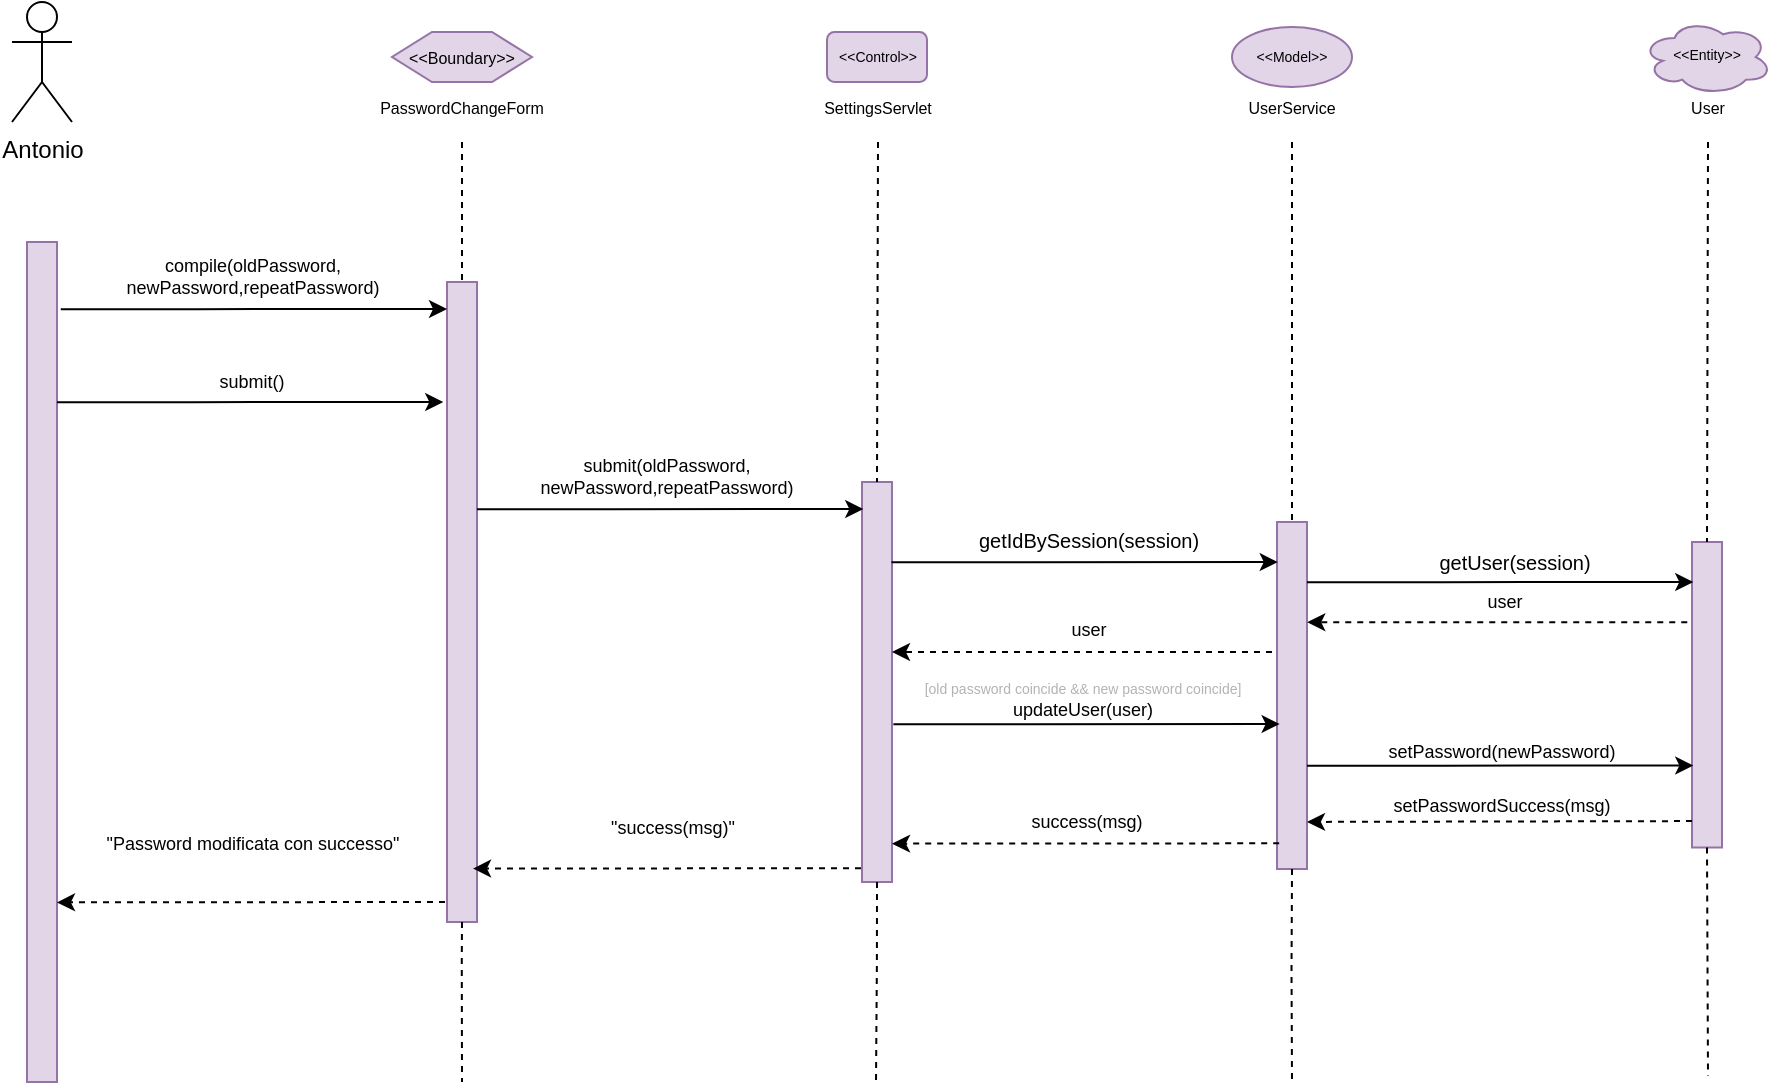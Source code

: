 <mxfile version="15.6.8" type="device"><diagram id="zaq00AHlqQfP13uIktSH" name="Page-1"><mxGraphModel dx="1372" dy="717" grid="1" gridSize="10" guides="1" tooltips="1" connect="1" arrows="1" fold="1" page="1" pageScale="1" pageWidth="827" pageHeight="1169" math="0" shadow="0"><root><mxCell id="0"/><mxCell id="1" parent="0"/><mxCell id="RKbFUW7Za1edfqImhwlX-1" value="Antonio" style="shape=umlActor;verticalLabelPosition=bottom;verticalAlign=top;html=1;outlineConnect=0;" vertex="1" parent="1"><mxGeometry x="310" y="450" width="30" height="60" as="geometry"/></mxCell><mxCell id="RKbFUW7Za1edfqImhwlX-2" value="" style="rounded=0;whiteSpace=wrap;html=1;fillColor=#e1d5e7;strokeColor=#9673a6;" vertex="1" parent="1"><mxGeometry x="317.5" y="570" width="15" height="420" as="geometry"/></mxCell><mxCell id="RKbFUW7Za1edfqImhwlX-3" value="" style="rounded=0;whiteSpace=wrap;html=1;fillColor=#e1d5e7;strokeColor=#9673a6;" vertex="1" parent="1"><mxGeometry x="527.5" y="590" width="15" height="320" as="geometry"/></mxCell><mxCell id="RKbFUW7Za1edfqImhwlX-4" value="" style="endArrow=none;dashed=1;html=1;rounded=0;fontSize=8;entryX=0.5;entryY=0;entryDx=0;entryDy=0;exitX=0.5;exitY=1;exitDx=0;exitDy=0;" edge="1" parent="1" target="RKbFUW7Za1edfqImhwlX-3"><mxGeometry width="50" height="50" relative="1" as="geometry"><mxPoint x="535.0" y="520" as="sourcePoint"/><mxPoint x="557.5" y="580" as="targetPoint"/></mxGeometry></mxCell><mxCell id="RKbFUW7Za1edfqImhwlX-5" value="&amp;lt;&amp;lt;Boundary&amp;gt;&amp;gt;" style="shape=hexagon;perimeter=hexagonPerimeter2;whiteSpace=wrap;html=1;fixedSize=1;fontSize=8;fillColor=#e1d5e7;strokeColor=#9673a6;" vertex="1" parent="1"><mxGeometry x="500" y="465" width="70" height="25" as="geometry"/></mxCell><mxCell id="RKbFUW7Za1edfqImhwlX-6" value="&lt;div&gt;PasswordChangeForm&lt;/div&gt;" style="text;html=1;strokeColor=none;fillColor=none;align=center;verticalAlign=middle;whiteSpace=wrap;rounded=0;fontSize=8;" vertex="1" parent="1"><mxGeometry x="520" y="495" width="30" height="15" as="geometry"/></mxCell><mxCell id="RKbFUW7Za1edfqImhwlX-7" value="submit()" style="text;html=1;strokeColor=none;fillColor=none;align=center;verticalAlign=middle;whiteSpace=wrap;rounded=0;fontSize=9;" vertex="1" parent="1"><mxGeometry x="370" y="630" width="120" height="20" as="geometry"/></mxCell><mxCell id="RKbFUW7Za1edfqImhwlX-8" value="&amp;lt;&amp;lt;Control&amp;gt;&amp;gt;" style="rounded=1;whiteSpace=wrap;html=1;fontSize=7;fillColor=#e1d5e7;strokeColor=#9673a6;" vertex="1" parent="1"><mxGeometry x="717.5" y="465" width="50" height="25" as="geometry"/></mxCell><mxCell id="RKbFUW7Za1edfqImhwlX-9" value="SettingsServlet" style="text;html=1;strokeColor=none;fillColor=none;align=center;verticalAlign=middle;whiteSpace=wrap;rounded=0;fontSize=8;" vertex="1" parent="1"><mxGeometry x="727.5" y="495" width="30" height="15" as="geometry"/></mxCell><mxCell id="RKbFUW7Za1edfqImhwlX-10" value="" style="rounded=0;whiteSpace=wrap;html=1;fillColor=#e1d5e7;strokeColor=#9673a6;" vertex="1" parent="1"><mxGeometry x="735" y="690" width="15" height="200" as="geometry"/></mxCell><mxCell id="RKbFUW7Za1edfqImhwlX-11" value="" style="endArrow=none;dashed=1;html=1;rounded=0;fontSize=8;entryX=0.5;entryY=0;entryDx=0;entryDy=0;" edge="1" parent="1" target="RKbFUW7Za1edfqImhwlX-10"><mxGeometry width="50" height="50" relative="1" as="geometry"><mxPoint x="743" y="520" as="sourcePoint"/><mxPoint x="787.5" y="593.5" as="targetPoint"/></mxGeometry></mxCell><mxCell id="RKbFUW7Za1edfqImhwlX-12" value="&amp;lt;&amp;lt;Model&amp;gt;&amp;gt;" style="ellipse;whiteSpace=wrap;html=1;fontSize=7;fillColor=#e1d5e7;strokeColor=#9673a6;" vertex="1" parent="1"><mxGeometry x="920" y="462.5" width="60" height="30" as="geometry"/></mxCell><mxCell id="RKbFUW7Za1edfqImhwlX-13" value="&lt;div&gt;&lt;font style=&quot;font-size: 7px&quot; color=&quot;#B3B3B3&quot;&gt;[old password coincide &amp;amp;&amp;amp; new password coincide]&lt;/font&gt;&lt;/div&gt;&lt;div style=&quot;font-size: 9px&quot;&gt;&lt;font style=&quot;font-size: 9px&quot; color=&quot;#B3B3B3&quot;&gt;&lt;font style=&quot;font-size: 9px&quot; color=&quot;#000000&quot;&gt;updateUser(user)&lt;/font&gt;&lt;br&gt;&lt;/font&gt;&lt;/div&gt;" style="text;html=1;strokeColor=none;fillColor=none;align=center;verticalAlign=middle;whiteSpace=wrap;rounded=0;fontSize=10;" vertex="1" parent="1"><mxGeometry x="748.75" y="783.75" width="192.5" height="29" as="geometry"/></mxCell><mxCell id="RKbFUW7Za1edfqImhwlX-14" value="" style="rounded=0;whiteSpace=wrap;html=1;fillColor=#e1d5e7;strokeColor=#9673a6;" vertex="1" parent="1"><mxGeometry x="942.5" y="710" width="15" height="173.5" as="geometry"/></mxCell><mxCell id="RKbFUW7Za1edfqImhwlX-15" value="" style="endArrow=none;dashed=1;html=1;rounded=0;fontSize=8;entryX=0.5;entryY=0;entryDx=0;entryDy=0;" edge="1" parent="1" target="RKbFUW7Za1edfqImhwlX-14"><mxGeometry width="50" height="50" relative="1" as="geometry"><mxPoint x="950" y="520" as="sourcePoint"/><mxPoint x="972.5" y="618.5" as="targetPoint"/></mxGeometry></mxCell><mxCell id="RKbFUW7Za1edfqImhwlX-16" value="UserService" style="text;html=1;strokeColor=none;fillColor=none;align=center;verticalAlign=middle;whiteSpace=wrap;rounded=0;fontSize=8;" vertex="1" parent="1"><mxGeometry x="935" y="495" width="30" height="15" as="geometry"/></mxCell><mxCell id="RKbFUW7Za1edfqImhwlX-17" value="&lt;font style=&quot;font-size: 9px&quot;&gt;setPassword(newPassword)&lt;/font&gt;" style="text;html=1;strokeColor=none;fillColor=none;align=center;verticalAlign=middle;whiteSpace=wrap;rounded=0;fontSize=9;" vertex="1" parent="1"><mxGeometry x="960" y="820" width="190" height="9" as="geometry"/></mxCell><mxCell id="RKbFUW7Za1edfqImhwlX-18" value="&amp;lt;&amp;lt;Entity&amp;gt;&amp;gt;" style="ellipse;shape=cloud;whiteSpace=wrap;html=1;fontSize=7;fillColor=#e1d5e7;strokeColor=#9673a6;" vertex="1" parent="1"><mxGeometry x="1125" y="458.59" width="65" height="37.82" as="geometry"/></mxCell><mxCell id="RKbFUW7Za1edfqImhwlX-19" value="" style="rounded=0;whiteSpace=wrap;html=1;fillColor=#e1d5e7;strokeColor=#9673a6;" vertex="1" parent="1"><mxGeometry x="1150" y="720" width="15" height="152.75" as="geometry"/></mxCell><mxCell id="RKbFUW7Za1edfqImhwlX-21" value="setPasswordSuccess(msg)" style="text;html=1;strokeColor=none;fillColor=none;align=center;verticalAlign=middle;whiteSpace=wrap;rounded=0;fontSize=9;" vertex="1" parent="1"><mxGeometry x="995" y="843" width="120" height="17" as="geometry"/></mxCell><mxCell id="RKbFUW7Za1edfqImhwlX-22" value="" style="endArrow=classic;html=1;rounded=0;dashed=1;fontSize=7;entryX=1;entryY=0.333;entryDx=0;entryDy=0;entryPerimeter=0;" edge="1" parent="1"><mxGeometry width="50" height="50" relative="1" as="geometry"><mxPoint x="1150" y="859.54" as="sourcePoint"/><mxPoint x="957.5" y="859.96" as="targetPoint"/></mxGeometry></mxCell><mxCell id="RKbFUW7Za1edfqImhwlX-23" value="" style="endArrow=none;dashed=1;html=1;rounded=0;fontSize=8;exitX=0.5;exitY=1;exitDx=0;exitDy=0;" edge="1" parent="1" source="RKbFUW7Za1edfqImhwlX-19"><mxGeometry width="50" height="50" relative="1" as="geometry"><mxPoint x="1084.99" y="926.25" as="sourcePoint"/><mxPoint x="1158" y="987" as="targetPoint"/></mxGeometry></mxCell><mxCell id="RKbFUW7Za1edfqImhwlX-24" value="" style="endArrow=none;dashed=1;html=1;rounded=0;fontSize=8;exitX=0.5;exitY=1;exitDx=0;exitDy=0;" edge="1" parent="1" source="RKbFUW7Za1edfqImhwlX-14"><mxGeometry width="50" height="50" relative="1" as="geometry"><mxPoint x="950.25" y="903.5" as="sourcePoint"/><mxPoint x="950" y="990.0" as="targetPoint"/><Array as="points"><mxPoint x="949.76" y="933.5"/></Array></mxGeometry></mxCell><mxCell id="RKbFUW7Za1edfqImhwlX-25" value="" style="endArrow=none;dashed=1;html=1;rounded=0;fontSize=8;exitX=0.5;exitY=1;exitDx=0;exitDy=0;" edge="1" parent="1" source="RKbFUW7Za1edfqImhwlX-10"><mxGeometry width="50" height="50" relative="1" as="geometry"><mxPoint x="742.94" y="900" as="sourcePoint"/><mxPoint x="742" y="990.0" as="targetPoint"/><Array as="points"><mxPoint x="742.45" y="930"/></Array></mxGeometry></mxCell><mxCell id="RKbFUW7Za1edfqImhwlX-26" value="" style="endArrow=none;dashed=1;html=1;rounded=0;fontSize=8;exitX=0.5;exitY=1;exitDx=0;exitDy=0;" edge="1" parent="1" source="RKbFUW7Za1edfqImhwlX-3"><mxGeometry width="50" height="50" relative="1" as="geometry"><mxPoint x="535.38" y="900" as="sourcePoint"/><mxPoint x="535.0" y="990.0" as="targetPoint"/><Array as="points"><mxPoint x="534.89" y="930"/></Array></mxGeometry></mxCell><mxCell id="RKbFUW7Za1edfqImhwlX-27" value="User" style="text;html=1;strokeColor=none;fillColor=none;align=center;verticalAlign=middle;whiteSpace=wrap;rounded=0;fontSize=8;" vertex="1" parent="1"><mxGeometry x="1142.5" y="495" width="30" height="15" as="geometry"/></mxCell><mxCell id="RKbFUW7Za1edfqImhwlX-28" value="" style="endArrow=classic;html=1;rounded=0;exitX=1;exitY=0;exitDx=0;exitDy=0;entryX=-0.125;entryY=0.121;entryDx=0;entryDy=0;entryPerimeter=0;" edge="1" parent="1"><mxGeometry width="50" height="50" relative="1" as="geometry"><mxPoint x="332.5" y="650.07" as="sourcePoint"/><mxPoint x="525.625" y="650" as="targetPoint"/><Array as="points"><mxPoint x="380" y="650.07"/><mxPoint x="400" y="650.07"/></Array></mxGeometry></mxCell><mxCell id="RKbFUW7Za1edfqImhwlX-29" value="" style="endArrow=classic;html=1;rounded=0;exitX=1;exitY=0;exitDx=0;exitDy=0;entryX=-0.125;entryY=0.121;entryDx=0;entryDy=0;entryPerimeter=0;" edge="1" parent="1"><mxGeometry width="50" height="50" relative="1" as="geometry"><mxPoint x="542.5" y="703.57" as="sourcePoint"/><mxPoint x="735.625" y="703.5" as="targetPoint"/><Array as="points"><mxPoint x="590" y="703.57"/><mxPoint x="610" y="703.57"/></Array></mxGeometry></mxCell><mxCell id="RKbFUW7Za1edfqImhwlX-30" value="&lt;div style=&quot;font-size: 9px&quot;&gt;&lt;font style=&quot;font-size: 9px&quot;&gt;submit(oldPassword, newPassword,repeatPassword)&lt;/font&gt;&lt;/div&gt;" style="text;html=1;strokeColor=none;fillColor=none;align=center;verticalAlign=middle;whiteSpace=wrap;rounded=0;fontSize=9;" vertex="1" parent="1"><mxGeometry x="540" y="670" width="195" height="33.5" as="geometry"/></mxCell><mxCell id="RKbFUW7Za1edfqImhwlX-31" value="" style="endArrow=classic;html=1;rounded=0;exitX=1;exitY=0;exitDx=0;exitDy=0;entryX=-0.125;entryY=0.121;entryDx=0;entryDy=0;entryPerimeter=0;" edge="1" parent="1"><mxGeometry width="50" height="50" relative="1" as="geometry"><mxPoint x="334.38" y="603.57" as="sourcePoint"/><mxPoint x="527.505" y="603.5" as="targetPoint"/><Array as="points"><mxPoint x="381.88" y="603.57"/><mxPoint x="401.88" y="603.57"/></Array></mxGeometry></mxCell><mxCell id="RKbFUW7Za1edfqImhwlX-32" value="" style="endArrow=classic;html=1;rounded=0;dashed=1;fontSize=7;exitX=-0.047;exitY=0.97;exitDx=0;exitDy=0;exitPerimeter=0;" edge="1" parent="1"><mxGeometry width="50" height="50" relative="1" as="geometry"><mxPoint x="734.505" y="883.1" as="sourcePoint"/><mxPoint x="540.5" y="883.29" as="targetPoint"/></mxGeometry></mxCell><mxCell id="RKbFUW7Za1edfqImhwlX-33" value="" style="endArrow=classic;html=1;rounded=0;exitX=1;exitY=0;exitDx=0;exitDy=0;entryX=-0.125;entryY=0.121;entryDx=0;entryDy=0;entryPerimeter=0;" edge="1" parent="1"><mxGeometry width="50" height="50" relative="1" as="geometry"><mxPoint x="749.75" y="730.07" as="sourcePoint"/><mxPoint x="942.875" y="730.0" as="targetPoint"/><Array as="points"><mxPoint x="797.25" y="730.07"/><mxPoint x="817.25" y="730.07"/></Array></mxGeometry></mxCell><mxCell id="RKbFUW7Za1edfqImhwlX-34" value="&lt;div style=&quot;font-size: 9px&quot;&gt;&lt;font style=&quot;font-size: 9px&quot;&gt;compile(oldPassword, newPassword,repeatPassword)&lt;/font&gt;&lt;/div&gt;" style="text;html=1;strokeColor=none;fillColor=none;align=center;verticalAlign=middle;whiteSpace=wrap;rounded=0;fontSize=9;" vertex="1" parent="1"><mxGeometry x="332.5" y="570" width="195" height="33.5" as="geometry"/></mxCell><mxCell id="RKbFUW7Za1edfqImhwlX-35" value="&quot;success(msg)&quot;" style="text;html=1;strokeColor=none;fillColor=none;align=center;verticalAlign=middle;whiteSpace=wrap;rounded=0;fontSize=9;" vertex="1" parent="1"><mxGeometry x="542.5" y="846.5" width="195" height="33.5" as="geometry"/></mxCell><mxCell id="RKbFUW7Za1edfqImhwlX-36" value="&quot;Password modificata con successo&quot;" style="text;html=1;strokeColor=none;fillColor=none;align=center;verticalAlign=middle;whiteSpace=wrap;rounded=0;fontSize=9;" vertex="1" parent="1"><mxGeometry x="332.5" y="854.05" width="195" height="33.5" as="geometry"/></mxCell><mxCell id="RKbFUW7Za1edfqImhwlX-37" value="success(msg)" style="text;html=1;strokeColor=none;fillColor=none;align=center;verticalAlign=middle;whiteSpace=wrap;rounded=0;fontSize=9;" vertex="1" parent="1"><mxGeometry x="749.75" y="843" width="195" height="33.5" as="geometry"/></mxCell><mxCell id="RKbFUW7Za1edfqImhwlX-38" value="" style="endArrow=classic;html=1;rounded=0;dashed=1;fontSize=7;" edge="1" parent="1"><mxGeometry width="50" height="50" relative="1" as="geometry"><mxPoint x="940" y="775" as="sourcePoint"/><mxPoint x="750" y="775" as="targetPoint"/></mxGeometry></mxCell><mxCell id="RKbFUW7Za1edfqImhwlX-39" value="user" style="text;html=1;strokeColor=none;fillColor=none;align=center;verticalAlign=middle;whiteSpace=wrap;rounded=0;fontSize=9;" vertex="1" parent="1"><mxGeometry x="752.25" y="756.75" width="192.5" height="13.5" as="geometry"/></mxCell><mxCell id="RKbFUW7Za1edfqImhwlX-40" value="" style="endArrow=classic;html=1;rounded=0;dashed=1;fontSize=7;exitX=0.073;exitY=0.293;exitDx=0;exitDy=0;exitPerimeter=0;" edge="1" parent="1"><mxGeometry width="50" height="50" relative="1" as="geometry"><mxPoint x="943.595" y="870.665" as="sourcePoint"/><mxPoint x="750" y="870.82" as="targetPoint"/></mxGeometry></mxCell><mxCell id="RKbFUW7Za1edfqImhwlX-41" value="getIdBySession(session)" style="text;html=1;strokeColor=none;fillColor=none;align=center;verticalAlign=middle;whiteSpace=wrap;rounded=0;fontSize=10;" vertex="1" parent="1"><mxGeometry x="752.25" y="713.75" width="192.5" height="10" as="geometry"/></mxCell><mxCell id="RKbFUW7Za1edfqImhwlX-42" value="" style="endArrow=classic;html=1;rounded=0;exitX=1;exitY=0;exitDx=0;exitDy=0;entryX=-0.125;entryY=0.121;entryDx=0;entryDy=0;entryPerimeter=0;" edge="1" parent="1"><mxGeometry width="50" height="50" relative="1" as="geometry"><mxPoint x="750.69" y="811.07" as="sourcePoint"/><mxPoint x="943.815" y="811" as="targetPoint"/><Array as="points"><mxPoint x="798.19" y="811.07"/><mxPoint x="818.19" y="811.07"/></Array></mxGeometry></mxCell><mxCell id="RKbFUW7Za1edfqImhwlX-43" value="" style="endArrow=classic;html=1;rounded=0;exitX=1;exitY=0;exitDx=0;exitDy=0;entryX=-0.125;entryY=0.121;entryDx=0;entryDy=0;entryPerimeter=0;" edge="1" parent="1"><mxGeometry width="50" height="50" relative="1" as="geometry"><mxPoint x="957.5" y="831.82" as="sourcePoint"/><mxPoint x="1150.625" y="831.75" as="targetPoint"/><Array as="points"><mxPoint x="1005" y="831.82"/><mxPoint x="1025" y="831.82"/></Array></mxGeometry></mxCell><mxCell id="RKbFUW7Za1edfqImhwlX-44" value="" style="endArrow=classic;html=1;rounded=0;dashed=1;fontSize=7;exitX=-0.047;exitY=0.97;exitDx=0;exitDy=0;exitPerimeter=0;" edge="1" parent="1"><mxGeometry width="50" height="50" relative="1" as="geometry"><mxPoint x="526.505" y="900" as="sourcePoint"/><mxPoint x="332.5" y="900.19" as="targetPoint"/></mxGeometry></mxCell><mxCell id="RKbFUW7Za1edfqImhwlX-46" value="" style="endArrow=none;dashed=1;html=1;rounded=0;fontSize=8;entryX=0.5;entryY=0;entryDx=0;entryDy=0;" edge="1" parent="1" target="RKbFUW7Za1edfqImhwlX-19"><mxGeometry width="50" height="50" relative="1" as="geometry"><mxPoint x="1158" y="520" as="sourcePoint"/><mxPoint x="1158" y="720" as="targetPoint"/></mxGeometry></mxCell><mxCell id="RKbFUW7Za1edfqImhwlX-47" value="" style="endArrow=classic;html=1;rounded=0;exitX=1;exitY=0;exitDx=0;exitDy=0;entryX=-0.125;entryY=0.121;entryDx=0;entryDy=0;entryPerimeter=0;" edge="1" parent="1"><mxGeometry width="50" height="50" relative="1" as="geometry"><mxPoint x="957.5" y="740.07" as="sourcePoint"/><mxPoint x="1150.625" y="740" as="targetPoint"/><Array as="points"><mxPoint x="1005" y="740.07"/><mxPoint x="1025" y="740.07"/><mxPoint x="1087.75" y="740"/></Array></mxGeometry></mxCell><mxCell id="RKbFUW7Za1edfqImhwlX-48" value="getUser(session)" style="text;html=1;strokeColor=none;fillColor=none;align=center;verticalAlign=middle;whiteSpace=wrap;rounded=0;fontSize=10;" vertex="1" parent="1"><mxGeometry x="965" y="725" width="192.5" height="10" as="geometry"/></mxCell><mxCell id="RKbFUW7Za1edfqImhwlX-49" value="" style="endArrow=classic;html=1;rounded=0;dashed=1;fontSize=7;" edge="1" parent="1"><mxGeometry width="50" height="50" relative="1" as="geometry"><mxPoint x="1147.63" y="760.1" as="sourcePoint"/><mxPoint x="957.63" y="760.1" as="targetPoint"/></mxGeometry></mxCell><mxCell id="RKbFUW7Za1edfqImhwlX-50" value="user" style="text;html=1;strokeColor=none;fillColor=none;align=center;verticalAlign=middle;whiteSpace=wrap;rounded=0;fontSize=9;" vertex="1" parent="1"><mxGeometry x="960" y="743.25" width="192.5" height="13.5" as="geometry"/></mxCell></root></mxGraphModel></diagram></mxfile>